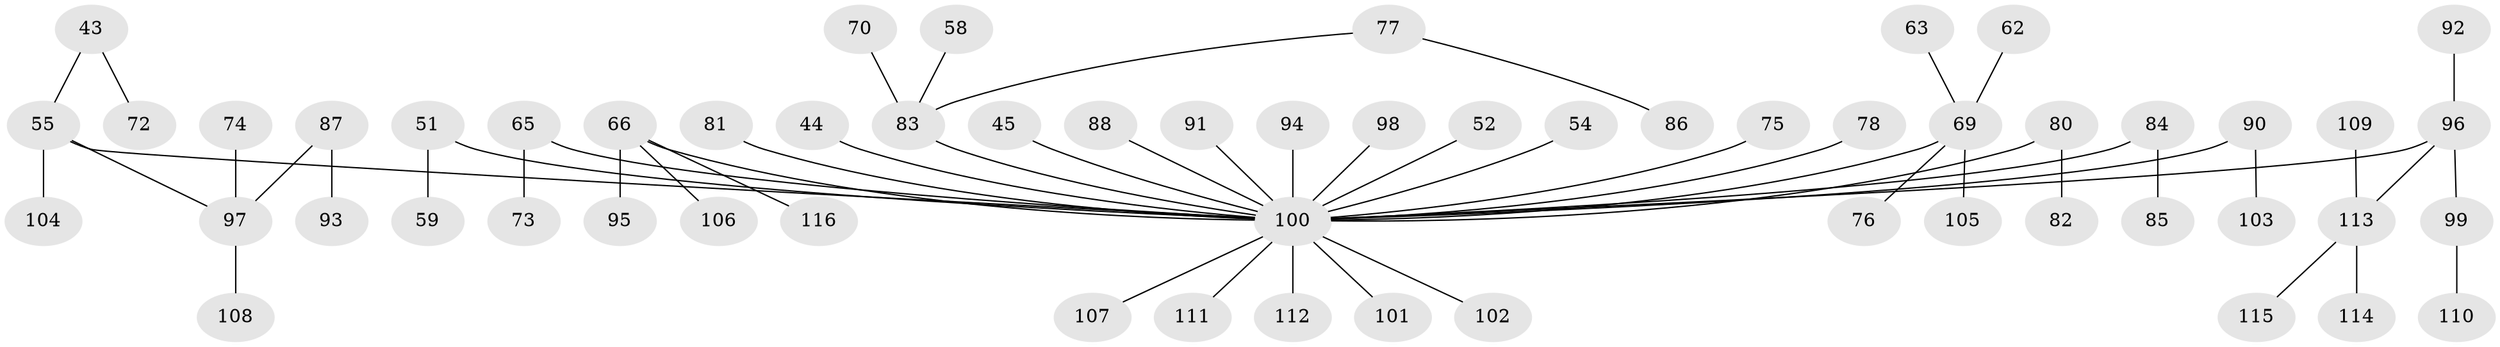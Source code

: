 // original degree distribution, {2: 0.25, 8: 0.017241379310344827, 9: 0.008620689655172414, 3: 0.13793103448275862, 1: 0.5086206896551724, 4: 0.04310344827586207, 5: 0.034482758620689655}
// Generated by graph-tools (version 1.1) at 2025/56/03/04/25 21:56:01]
// undirected, 58 vertices, 57 edges
graph export_dot {
graph [start="1"]
  node [color=gray90,style=filled];
  43;
  44;
  45;
  51;
  52;
  54;
  55 [super="+10+18+25+34+48+39"];
  58;
  59;
  62;
  63;
  65;
  66 [super="+31+37"];
  69 [super="+28+32+41+64+46+61"];
  70;
  72;
  73;
  74;
  75;
  76;
  77;
  78;
  80;
  81;
  82;
  83 [super="+36"];
  84;
  85;
  86;
  87;
  88 [super="+29"];
  90;
  91;
  92;
  93;
  94;
  95;
  96 [super="+23+60+68+71"];
  97 [super="+27"];
  98;
  99;
  100 [super="+14+50+89+47"];
  101;
  102;
  103;
  104;
  105;
  106;
  107;
  108;
  109;
  110;
  111;
  112;
  113 [super="+57"];
  114;
  115;
  116;
  43 -- 72;
  43 -- 55;
  44 -- 100;
  45 -- 100;
  51 -- 59;
  51 -- 100;
  52 -- 100;
  54 -- 100;
  55 -- 104;
  55 -- 97;
  55 -- 100;
  58 -- 83;
  62 -- 69;
  63 -- 69;
  65 -- 73;
  65 -- 100;
  66 -- 116;
  66 -- 106;
  66 -- 95;
  66 -- 100;
  69 -- 100;
  69 -- 105;
  69 -- 76;
  70 -- 83;
  74 -- 97;
  75 -- 100;
  77 -- 86;
  77 -- 83;
  78 -- 100;
  80 -- 82;
  80 -- 100;
  81 -- 100;
  83 -- 100;
  84 -- 85;
  84 -- 100;
  87 -- 93;
  87 -- 97;
  88 -- 100;
  90 -- 103;
  90 -- 100;
  91 -- 100;
  92 -- 96;
  94 -- 100;
  96 -- 99;
  96 -- 100;
  96 -- 113;
  97 -- 108;
  98 -- 100;
  99 -- 110;
  100 -- 101;
  100 -- 102;
  100 -- 107;
  100 -- 111;
  100 -- 112;
  109 -- 113;
  113 -- 114;
  113 -- 115;
}

